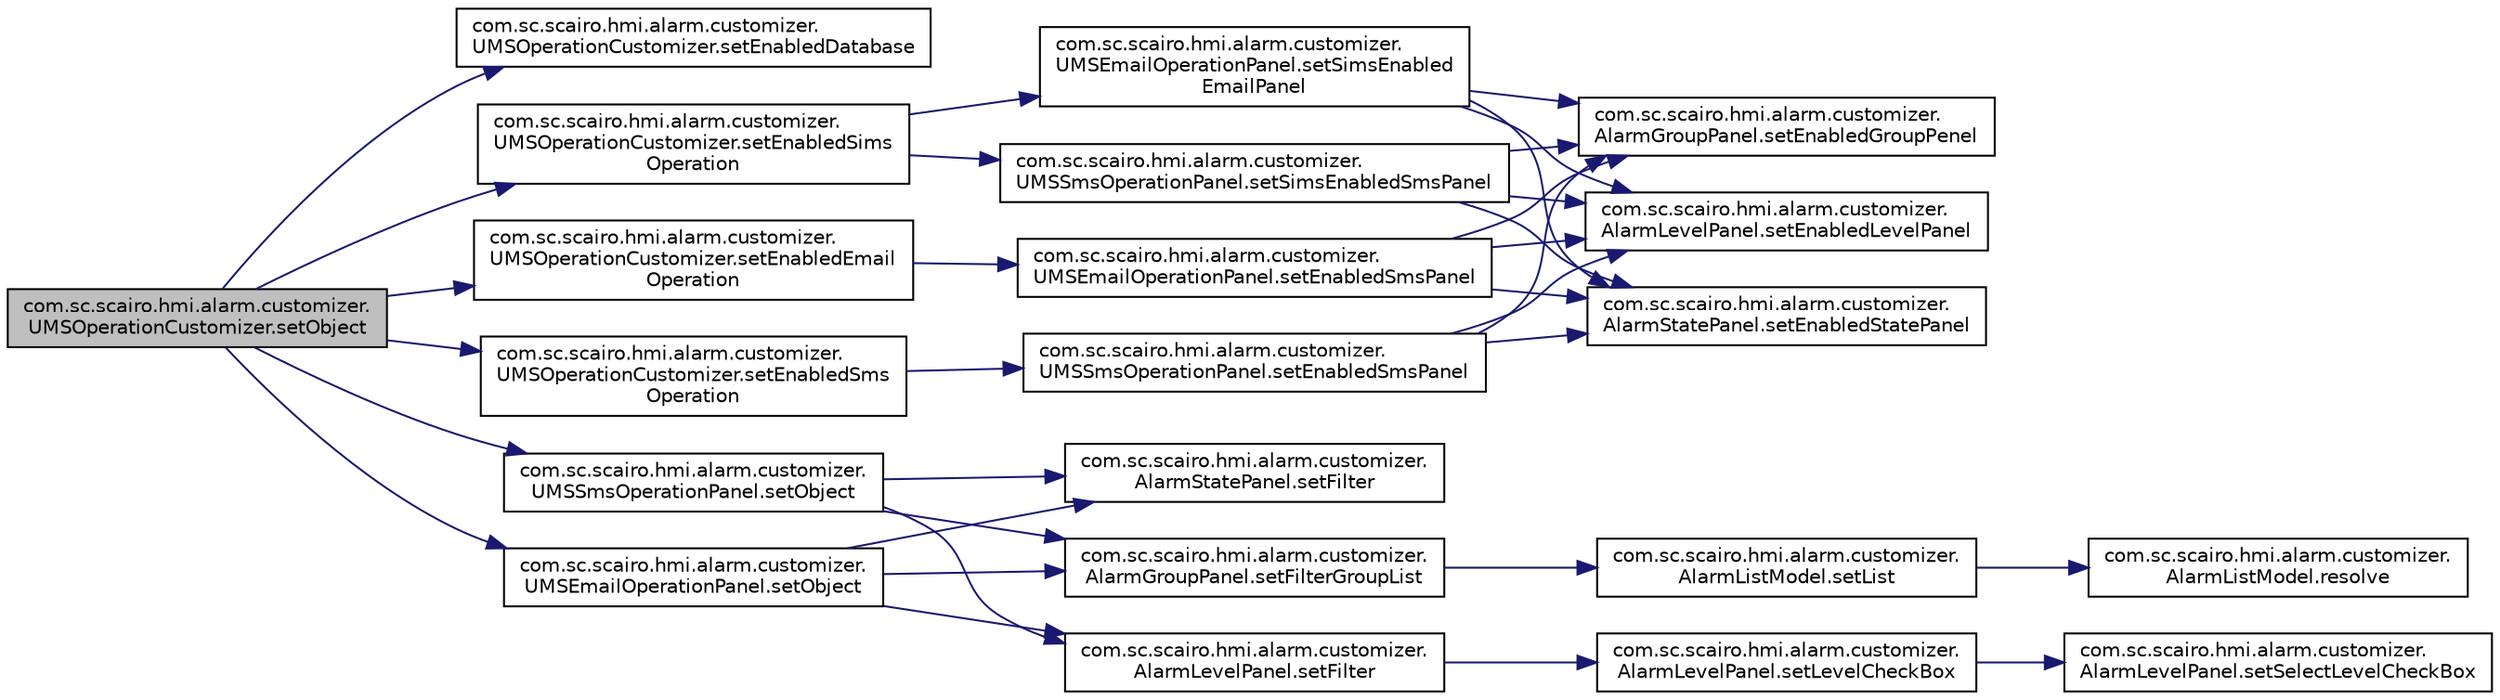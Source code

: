 digraph "com.sc.scairo.hmi.alarm.customizer.UMSOperationCustomizer.setObject"
{
 // LATEX_PDF_SIZE
  edge [fontname="Helvetica",fontsize="10",labelfontname="Helvetica",labelfontsize="10"];
  node [fontname="Helvetica",fontsize="10",shape=record];
  rankdir="LR";
  Node1 [label="com.sc.scairo.hmi.alarm.customizer.\lUMSOperationCustomizer.setObject",height=0.2,width=0.4,color="black", fillcolor="grey75", style="filled", fontcolor="black",tooltip=" "];
  Node1 -> Node2 [color="midnightblue",fontsize="10",style="solid",fontname="Helvetica"];
  Node2 [label="com.sc.scairo.hmi.alarm.customizer.\lUMSOperationCustomizer.setEnabledDatabase",height=0.2,width=0.4,color="black", fillcolor="white", style="filled",URL="$classcom_1_1sc_1_1scairo_1_1hmi_1_1alarm_1_1customizer_1_1_u_m_s_operation_customizer.html#ae088226096e27a7d4402a5fdf2df9373",tooltip=" "];
  Node1 -> Node3 [color="midnightblue",fontsize="10",style="solid",fontname="Helvetica"];
  Node3 [label="com.sc.scairo.hmi.alarm.customizer.\lUMSOperationCustomizer.setEnabledEmail\lOperation",height=0.2,width=0.4,color="black", fillcolor="white", style="filled",URL="$classcom_1_1sc_1_1scairo_1_1hmi_1_1alarm_1_1customizer_1_1_u_m_s_operation_customizer.html#a2d134eca6797eaa687cc943ddd769b0e",tooltip=" "];
  Node3 -> Node4 [color="midnightblue",fontsize="10",style="solid",fontname="Helvetica"];
  Node4 [label="com.sc.scairo.hmi.alarm.customizer.\lUMSEmailOperationPanel.setEnabledSmsPanel",height=0.2,width=0.4,color="black", fillcolor="white", style="filled",URL="$classcom_1_1sc_1_1scairo_1_1hmi_1_1alarm_1_1customizer_1_1_u_m_s_email_operation_panel.html#a0346aaf22f688365a9fadf39dd407b00",tooltip=" "];
  Node4 -> Node5 [color="midnightblue",fontsize="10",style="solid",fontname="Helvetica"];
  Node5 [label="com.sc.scairo.hmi.alarm.customizer.\lAlarmGroupPanel.setEnabledGroupPenel",height=0.2,width=0.4,color="black", fillcolor="white", style="filled",URL="$classcom_1_1sc_1_1scairo_1_1hmi_1_1alarm_1_1customizer_1_1_alarm_group_panel.html#a92a3b2d9f0d4a00eea7b87777cbe59b4",tooltip=" "];
  Node4 -> Node6 [color="midnightblue",fontsize="10",style="solid",fontname="Helvetica"];
  Node6 [label="com.sc.scairo.hmi.alarm.customizer.\lAlarmLevelPanel.setEnabledLevelPanel",height=0.2,width=0.4,color="black", fillcolor="white", style="filled",URL="$classcom_1_1sc_1_1scairo_1_1hmi_1_1alarm_1_1customizer_1_1_alarm_level_panel.html#a86fa2c7babf29a94df1cf8b2bb9f4312",tooltip=" "];
  Node4 -> Node7 [color="midnightblue",fontsize="10",style="solid",fontname="Helvetica"];
  Node7 [label="com.sc.scairo.hmi.alarm.customizer.\lAlarmStatePanel.setEnabledStatePanel",height=0.2,width=0.4,color="black", fillcolor="white", style="filled",URL="$classcom_1_1sc_1_1scairo_1_1hmi_1_1alarm_1_1customizer_1_1_alarm_state_panel.html#a3768ea29cfbd5fd7b3525f065041fa0f",tooltip=" "];
  Node1 -> Node8 [color="midnightblue",fontsize="10",style="solid",fontname="Helvetica"];
  Node8 [label="com.sc.scairo.hmi.alarm.customizer.\lUMSOperationCustomizer.setEnabledSims\lOperation",height=0.2,width=0.4,color="black", fillcolor="white", style="filled",URL="$classcom_1_1sc_1_1scairo_1_1hmi_1_1alarm_1_1customizer_1_1_u_m_s_operation_customizer.html#ab4b706b7e922e5ea422ad1155a6c4b68",tooltip=" "];
  Node8 -> Node9 [color="midnightblue",fontsize="10",style="solid",fontname="Helvetica"];
  Node9 [label="com.sc.scairo.hmi.alarm.customizer.\lUMSEmailOperationPanel.setSimsEnabled\lEmailPanel",height=0.2,width=0.4,color="black", fillcolor="white", style="filled",URL="$classcom_1_1sc_1_1scairo_1_1hmi_1_1alarm_1_1customizer_1_1_u_m_s_email_operation_panel.html#a438aa3f84f47a7082883cdf7124414a0",tooltip=" "];
  Node9 -> Node5 [color="midnightblue",fontsize="10",style="solid",fontname="Helvetica"];
  Node9 -> Node6 [color="midnightblue",fontsize="10",style="solid",fontname="Helvetica"];
  Node9 -> Node7 [color="midnightblue",fontsize="10",style="solid",fontname="Helvetica"];
  Node8 -> Node10 [color="midnightblue",fontsize="10",style="solid",fontname="Helvetica"];
  Node10 [label="com.sc.scairo.hmi.alarm.customizer.\lUMSSmsOperationPanel.setSimsEnabledSmsPanel",height=0.2,width=0.4,color="black", fillcolor="white", style="filled",URL="$classcom_1_1sc_1_1scairo_1_1hmi_1_1alarm_1_1customizer_1_1_u_m_s_sms_operation_panel.html#a996cec6af8ada7126a4388615048f2f3",tooltip=" "];
  Node10 -> Node5 [color="midnightblue",fontsize="10",style="solid",fontname="Helvetica"];
  Node10 -> Node6 [color="midnightblue",fontsize="10",style="solid",fontname="Helvetica"];
  Node10 -> Node7 [color="midnightblue",fontsize="10",style="solid",fontname="Helvetica"];
  Node1 -> Node11 [color="midnightblue",fontsize="10",style="solid",fontname="Helvetica"];
  Node11 [label="com.sc.scairo.hmi.alarm.customizer.\lUMSOperationCustomizer.setEnabledSms\lOperation",height=0.2,width=0.4,color="black", fillcolor="white", style="filled",URL="$classcom_1_1sc_1_1scairo_1_1hmi_1_1alarm_1_1customizer_1_1_u_m_s_operation_customizer.html#a31a334ea10d3d7a4c71412f29b91f0c6",tooltip=" "];
  Node11 -> Node12 [color="midnightblue",fontsize="10",style="solid",fontname="Helvetica"];
  Node12 [label="com.sc.scairo.hmi.alarm.customizer.\lUMSSmsOperationPanel.setEnabledSmsPanel",height=0.2,width=0.4,color="black", fillcolor="white", style="filled",URL="$classcom_1_1sc_1_1scairo_1_1hmi_1_1alarm_1_1customizer_1_1_u_m_s_sms_operation_panel.html#acaf2fae5a644c64a85da33921d5ca2c5",tooltip=" "];
  Node12 -> Node5 [color="midnightblue",fontsize="10",style="solid",fontname="Helvetica"];
  Node12 -> Node6 [color="midnightblue",fontsize="10",style="solid",fontname="Helvetica"];
  Node12 -> Node7 [color="midnightblue",fontsize="10",style="solid",fontname="Helvetica"];
  Node1 -> Node13 [color="midnightblue",fontsize="10",style="solid",fontname="Helvetica"];
  Node13 [label="com.sc.scairo.hmi.alarm.customizer.\lUMSSmsOperationPanel.setObject",height=0.2,width=0.4,color="black", fillcolor="white", style="filled",URL="$classcom_1_1sc_1_1scairo_1_1hmi_1_1alarm_1_1customizer_1_1_u_m_s_sms_operation_panel.html#a05282914841d3f9996692b5bc22958d5",tooltip=" "];
  Node13 -> Node14 [color="midnightblue",fontsize="10",style="solid",fontname="Helvetica"];
  Node14 [label="com.sc.scairo.hmi.alarm.customizer.\lAlarmStatePanel.setFilter",height=0.2,width=0.4,color="black", fillcolor="white", style="filled",URL="$classcom_1_1sc_1_1scairo_1_1hmi_1_1alarm_1_1customizer_1_1_alarm_state_panel.html#a3d9fbf8c5cc1f48e62cdebf13bb4b0a8",tooltip=" "];
  Node13 -> Node15 [color="midnightblue",fontsize="10",style="solid",fontname="Helvetica"];
  Node15 [label="com.sc.scairo.hmi.alarm.customizer.\lAlarmLevelPanel.setFilter",height=0.2,width=0.4,color="black", fillcolor="white", style="filled",URL="$classcom_1_1sc_1_1scairo_1_1hmi_1_1alarm_1_1customizer_1_1_alarm_level_panel.html#a3f910c618f5130bb56d25c0aab4194ee",tooltip=" "];
  Node15 -> Node16 [color="midnightblue",fontsize="10",style="solid",fontname="Helvetica"];
  Node16 [label="com.sc.scairo.hmi.alarm.customizer.\lAlarmLevelPanel.setLevelCheckBox",height=0.2,width=0.4,color="black", fillcolor="white", style="filled",URL="$classcom_1_1sc_1_1scairo_1_1hmi_1_1alarm_1_1customizer_1_1_alarm_level_panel.html#a5a52ae1971ba227bb40d6356b2b3e647",tooltip=" "];
  Node16 -> Node17 [color="midnightblue",fontsize="10",style="solid",fontname="Helvetica"];
  Node17 [label="com.sc.scairo.hmi.alarm.customizer.\lAlarmLevelPanel.setSelectLevelCheckBox",height=0.2,width=0.4,color="black", fillcolor="white", style="filled",URL="$classcom_1_1sc_1_1scairo_1_1hmi_1_1alarm_1_1customizer_1_1_alarm_level_panel.html#ae582a558639d56e58cc8e11a29f69f70",tooltip=" "];
  Node13 -> Node18 [color="midnightblue",fontsize="10",style="solid",fontname="Helvetica"];
  Node18 [label="com.sc.scairo.hmi.alarm.customizer.\lAlarmGroupPanel.setFilterGroupList",height=0.2,width=0.4,color="black", fillcolor="white", style="filled",URL="$classcom_1_1sc_1_1scairo_1_1hmi_1_1alarm_1_1customizer_1_1_alarm_group_panel.html#a5dd207a709dcb0d7d7e74d85d799c1a6",tooltip=" "];
  Node18 -> Node19 [color="midnightblue",fontsize="10",style="solid",fontname="Helvetica"];
  Node19 [label="com.sc.scairo.hmi.alarm.customizer.\lAlarmListModel.setList",height=0.2,width=0.4,color="black", fillcolor="white", style="filled",URL="$classcom_1_1sc_1_1scairo_1_1hmi_1_1alarm_1_1customizer_1_1_alarm_list_model.html#a94222f3cbe6dd2752771ce24036c5812",tooltip=" "];
  Node19 -> Node20 [color="midnightblue",fontsize="10",style="solid",fontname="Helvetica"];
  Node20 [label="com.sc.scairo.hmi.alarm.customizer.\lAlarmListModel.resolve",height=0.2,width=0.4,color="black", fillcolor="white", style="filled",URL="$classcom_1_1sc_1_1scairo_1_1hmi_1_1alarm_1_1customizer_1_1_alarm_list_model.html#a4a622451a7405c8d491de6943c254858",tooltip=" "];
  Node1 -> Node21 [color="midnightblue",fontsize="10",style="solid",fontname="Helvetica"];
  Node21 [label="com.sc.scairo.hmi.alarm.customizer.\lUMSEmailOperationPanel.setObject",height=0.2,width=0.4,color="black", fillcolor="white", style="filled",URL="$classcom_1_1sc_1_1scairo_1_1hmi_1_1alarm_1_1customizer_1_1_u_m_s_email_operation_panel.html#a26c7660eb2bdd146a2d798c7ca8bdbaf",tooltip=" "];
  Node21 -> Node14 [color="midnightblue",fontsize="10",style="solid",fontname="Helvetica"];
  Node21 -> Node15 [color="midnightblue",fontsize="10",style="solid",fontname="Helvetica"];
  Node21 -> Node18 [color="midnightblue",fontsize="10",style="solid",fontname="Helvetica"];
}
